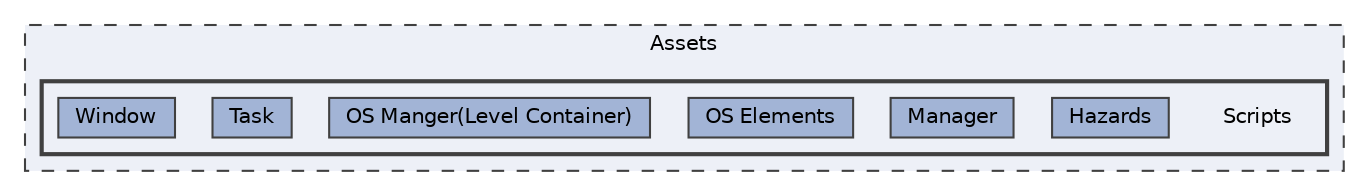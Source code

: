 digraph "Assets/Scripts"
{
 // LATEX_PDF_SIZE
  bgcolor="transparent";
  edge [fontname=Helvetica,fontsize=10,labelfontname=Helvetica,labelfontsize=10];
  node [fontname=Helvetica,fontsize=10,shape=box,height=0.2,width=0.4];
  compound=true
  subgraph clusterdir_84bbf7b3c7f28a5a18725745e1505219 {
    graph [ bgcolor="#edf0f7", pencolor="grey25", label="Assets", fontname=Helvetica,fontsize=10 style="filled,dashed", URL="dir_84bbf7b3c7f28a5a18725745e1505219.html",tooltip=""]
  subgraph clusterdir_f13b41af88cf68434578284aaf699e39 {
    graph [ bgcolor="#edf0f7", pencolor="grey25", label="", fontname=Helvetica,fontsize=10 style="filled,bold", URL="dir_f13b41af88cf68434578284aaf699e39.html",tooltip=""]
    dir_f13b41af88cf68434578284aaf699e39 [shape=plaintext, label="Scripts"];
  dir_a8c06cff2ef4bb486d7caadbbf950207 [label="Hazards", fillcolor="#a2b4d6", color="grey25", style="filled", URL="dir_a8c06cff2ef4bb486d7caadbbf950207.html",tooltip=""];
  dir_b7efb6267344c1014d476646234dd8bc [label="Manager", fillcolor="#a2b4d6", color="grey25", style="filled", URL="dir_b7efb6267344c1014d476646234dd8bc.html",tooltip=""];
  dir_a9fa6fea12c16d7e85f0a4202ad33fd9 [label="OS Elements", fillcolor="#a2b4d6", color="grey25", style="filled", URL="dir_a9fa6fea12c16d7e85f0a4202ad33fd9.html",tooltip=""];
  dir_37e1c5420faab30fef2f99abd503278f [label="OS Manger(Level Container)", fillcolor="#a2b4d6", color="grey25", style="filled", URL="dir_37e1c5420faab30fef2f99abd503278f.html",tooltip=""];
  dir_a2725d603cb03c08ea9f7386b12a4a96 [label="Task", fillcolor="#a2b4d6", color="grey25", style="filled", URL="dir_a2725d603cb03c08ea9f7386b12a4a96.html",tooltip=""];
  dir_e9eacf4fc2306a26c05eb5de2329e8bf [label="Window", fillcolor="#a2b4d6", color="grey25", style="filled", URL="dir_e9eacf4fc2306a26c05eb5de2329e8bf.html",tooltip=""];
  }
  }
}
